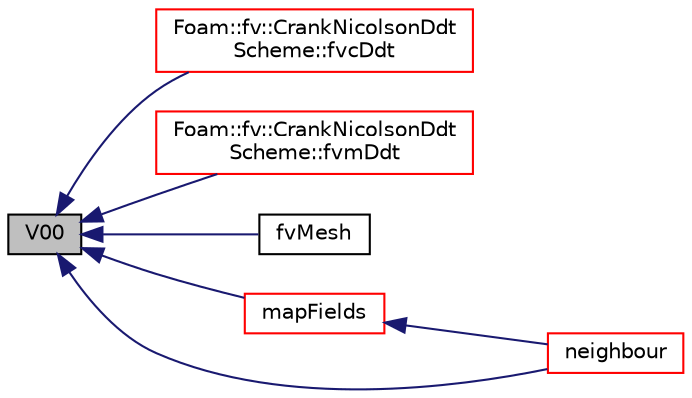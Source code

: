 digraph "V00"
{
  bgcolor="transparent";
  edge [fontname="Helvetica",fontsize="10",labelfontname="Helvetica",labelfontsize="10"];
  node [fontname="Helvetica",fontsize="10",shape=record];
  rankdir="LR";
  Node1 [label="V00",height=0.2,width=0.4,color="black", fillcolor="grey75", style="filled", fontcolor="black"];
  Node1 -> Node2 [dir="back",color="midnightblue",fontsize="10",style="solid",fontname="Helvetica"];
  Node2 [label="Foam::fv::CrankNicolsonDdt\lScheme::fvcDdt",height=0.2,width=0.4,color="red",URL="$a00437.html#a2b9a1541ce06c457e16e2cb676f67e46"];
  Node1 -> Node3 [dir="back",color="midnightblue",fontsize="10",style="solid",fontname="Helvetica"];
  Node3 [label="Foam::fv::CrankNicolsonDdt\lScheme::fvmDdt",height=0.2,width=0.4,color="red",URL="$a00437.html#a8602a98a4ac41054bb3dcf8adc93b94b"];
  Node1 -> Node4 [dir="back",color="midnightblue",fontsize="10",style="solid",fontname="Helvetica"];
  Node4 [label="fvMesh",height=0.2,width=0.4,color="black",URL="$a00892.html#a0c27d0e427e192f6dd4cd0efe7fb3baa",tooltip="Construct from IOobject. "];
  Node1 -> Node5 [dir="back",color="midnightblue",fontsize="10",style="solid",fontname="Helvetica"];
  Node5 [label="mapFields",height=0.2,width=0.4,color="red",URL="$a00892.html#acdda95483d214b756be7af3887ef71ee",tooltip="Map all fields in time using given map. "];
  Node5 -> Node6 [dir="back",color="midnightblue",fontsize="10",style="solid",fontname="Helvetica"];
  Node6 [label="neighbour",height=0.2,width=0.4,color="red",URL="$a00892.html#a942a1cffef163625ee3408ae1f057dec",tooltip="Internal face neighbour. "];
  Node1 -> Node6 [dir="back",color="midnightblue",fontsize="10",style="solid",fontname="Helvetica"];
}
